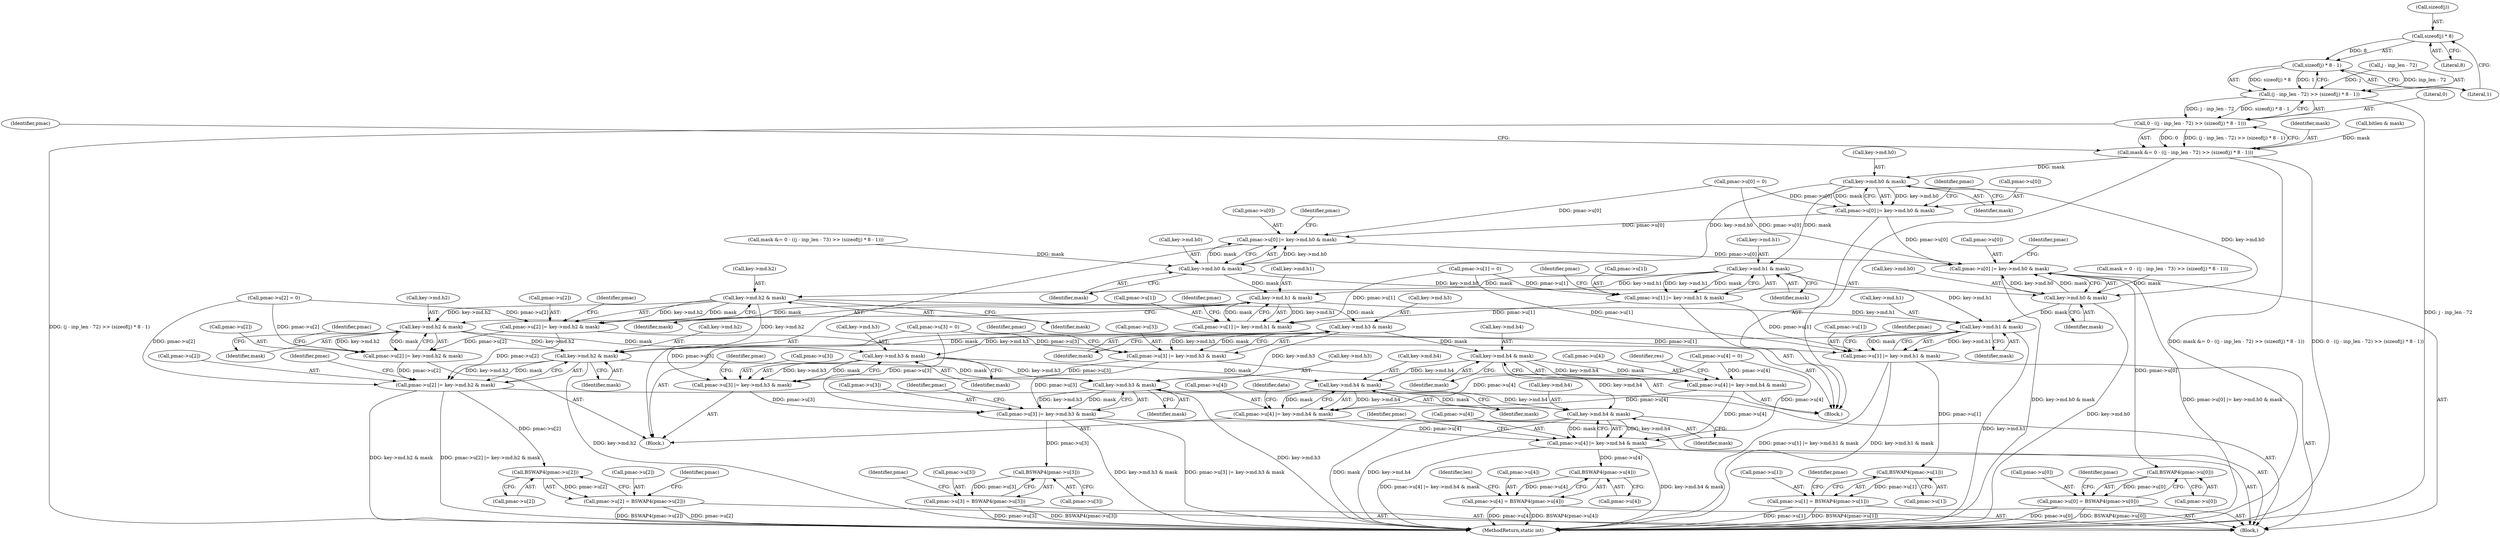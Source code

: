 digraph "0_openssl_68595c0c2886e7942a14f98c17a55a88afb6c292@API" {
"1001066" [label="(Call,sizeof(j) * 8)"];
"1001065" [label="(Call,sizeof(j) * 8 - 1)"];
"1001059" [label="(Call,(j - inp_len - 72) >> (sizeof(j) * 8 - 1))"];
"1001057" [label="(Call,0 - ((j - inp_len - 72) >> (sizeof(j) * 8 - 1)))"];
"1001055" [label="(Call,mask &= 0 - ((j - inp_len - 72) >> (sizeof(j) * 8 - 1)))"];
"1001077" [label="(Call,key->md.h0 & mask)"];
"1001071" [label="(Call,pmac->u[0] |= key->md.h0 & mask)"];
"1001215" [label="(Call,pmac->u[0] |= key->md.h0 & mask)"];
"1001395" [label="(Call,pmac->u[0] |= key->md.h0 & mask)"];
"1001466" [label="(Call,BSWAP4(pmac->u[0]))"];
"1001460" [label="(Call,pmac->u[0] = BSWAP4(pmac->u[0]))"];
"1001090" [label="(Call,key->md.h1 & mask)"];
"1001084" [label="(Call,pmac->u[1] |= key->md.h1 & mask)"];
"1001228" [label="(Call,pmac->u[1] |= key->md.h1 & mask)"];
"1001408" [label="(Call,pmac->u[1] |= key->md.h1 & mask)"];
"1001478" [label="(Call,BSWAP4(pmac->u[1]))"];
"1001472" [label="(Call,pmac->u[1] = BSWAP4(pmac->u[1]))"];
"1001103" [label="(Call,key->md.h2 & mask)"];
"1001097" [label="(Call,pmac->u[2] |= key->md.h2 & mask)"];
"1001241" [label="(Call,pmac->u[2] |= key->md.h2 & mask)"];
"1001421" [label="(Call,pmac->u[2] |= key->md.h2 & mask)"];
"1001490" [label="(Call,BSWAP4(pmac->u[2]))"];
"1001484" [label="(Call,pmac->u[2] = BSWAP4(pmac->u[2]))"];
"1001116" [label="(Call,key->md.h3 & mask)"];
"1001110" [label="(Call,pmac->u[3] |= key->md.h3 & mask)"];
"1001254" [label="(Call,pmac->u[3] |= key->md.h3 & mask)"];
"1001434" [label="(Call,pmac->u[3] |= key->md.h3 & mask)"];
"1001502" [label="(Call,BSWAP4(pmac->u[3]))"];
"1001496" [label="(Call,pmac->u[3] = BSWAP4(pmac->u[3]))"];
"1001129" [label="(Call,key->md.h4 & mask)"];
"1001123" [label="(Call,pmac->u[4] |= key->md.h4 & mask)"];
"1001267" [label="(Call,pmac->u[4] |= key->md.h4 & mask)"];
"1001447" [label="(Call,pmac->u[4] |= key->md.h4 & mask)"];
"1001514" [label="(Call,BSWAP4(pmac->u[4]))"];
"1001508" [label="(Call,pmac->u[4] = BSWAP4(pmac->u[4]))"];
"1001273" [label="(Call,key->md.h4 & mask)"];
"1001453" [label="(Call,key->md.h4 & mask)"];
"1001260" [label="(Call,key->md.h3 & mask)"];
"1001440" [label="(Call,key->md.h3 & mask)"];
"1001247" [label="(Call,key->md.h2 & mask)"];
"1001427" [label="(Call,key->md.h2 & mask)"];
"1001234" [label="(Call,key->md.h1 & mask)"];
"1001414" [label="(Call,key->md.h1 & mask)"];
"1001221" [label="(Call,key->md.h0 & mask)"];
"1001401" [label="(Call,key->md.h0 & mask)"];
"1001427" [label="(Call,key->md.h2 & mask)"];
"1001091" [label="(Call,key->md.h1)"];
"1001463" [label="(Identifier,pmac)"];
"1000915" [label="(Call,pmac->u[0] = 0)"];
"1001056" [label="(Identifier,mask)"];
"1001083" [label="(Identifier,mask)"];
"1001126" [label="(Identifier,pmac)"];
"1001085" [label="(Call,pmac->u[1])"];
"1001129" [label="(Call,key->md.h4 & mask)"];
"1001459" [label="(Identifier,mask)"];
"1001240" [label="(Identifier,mask)"];
"1001270" [label="(Identifier,pmac)"];
"1001274" [label="(Call,key->md.h4)"];
"1001058" [label="(Literal,0)"];
"1001257" [label="(Identifier,pmac)"];
"1001511" [label="(Identifier,pmac)"];
"1001440" [label="(Call,key->md.h3 & mask)"];
"1001235" [label="(Call,key->md.h1)"];
"1001395" [label="(Call,pmac->u[0] |= key->md.h0 & mask)"];
"1001422" [label="(Call,pmac->u[2])"];
"1001467" [label="(Call,pmac->u[0])"];
"1001069" [label="(Literal,8)"];
"1001122" [label="(Identifier,mask)"];
"1001484" [label="(Call,pmac->u[2] = BSWAP4(pmac->u[2]))"];
"1001248" [label="(Call,key->md.h2)"];
"1001415" [label="(Call,key->md.h1)"];
"1001070" [label="(Literal,1)"];
"1001116" [label="(Call,key->md.h3 & mask)"];
"1001104" [label="(Call,key->md.h2)"];
"1001110" [label="(Call,pmac->u[3] |= key->md.h3 & mask)"];
"1001409" [label="(Call,pmac->u[1])"];
"1001124" [label="(Call,pmac->u[4])"];
"1001407" [label="(Identifier,mask)"];
"1001509" [label="(Call,pmac->u[4])"];
"1001087" [label="(Identifier,pmac)"];
"1001396" [label="(Call,pmac->u[0])"];
"1001521" [label="(Identifier,len)"];
"1001433" [label="(Identifier,mask)"];
"1001137" [label="(Identifier,res)"];
"1001281" [label="(Identifier,data)"];
"1001472" [label="(Call,pmac->u[1] = BSWAP4(pmac->u[1]))"];
"1001515" [label="(Call,pmac->u[4])"];
"1001229" [label="(Call,pmac->u[1])"];
"1001123" [label="(Call,pmac->u[4] |= key->md.h4 & mask)"];
"1001441" [label="(Call,key->md.h3)"];
"1001097" [label="(Call,pmac->u[2] |= key->md.h2 & mask)"];
"1001408" [label="(Call,pmac->u[1] |= key->md.h1 & mask)"];
"1001475" [label="(Identifier,pmac)"];
"1001479" [label="(Call,pmac->u[1])"];
"1001487" [label="(Identifier,pmac)"];
"1001084" [label="(Call,pmac->u[1] |= key->md.h1 & mask)"];
"1001454" [label="(Call,key->md.h4)"];
"1001077" [label="(Call,key->md.h0 & mask)"];
"1001434" [label="(Call,pmac->u[3] |= key->md.h3 & mask)"];
"1001435" [label="(Call,pmac->u[3])"];
"1001242" [label="(Call,pmac->u[2])"];
"1001450" [label="(Identifier,pmac)"];
"1001401" [label="(Call,key->md.h0 & mask)"];
"1001216" [label="(Call,pmac->u[0])"];
"1001231" [label="(Identifier,pmac)"];
"1001466" [label="(Call,BSWAP4(pmac->u[0]))"];
"1001078" [label="(Call,key->md.h0)"];
"1001460" [label="(Call,pmac->u[0] = BSWAP4(pmac->u[0]))"];
"1001059" [label="(Call,(j - inp_len - 72) >> (sizeof(j) * 8 - 1))"];
"1001045" [label="(Call,bitlen & mask)"];
"1001971" [label="(MethodReturn,static int)"];
"1001490" [label="(Call,BSWAP4(pmac->u[2]))"];
"1001117" [label="(Call,key->md.h3)"];
"1001199" [label="(Call,mask &= 0 - ((j - inp_len - 73) >> (sizeof(j) * 8 - 1)))"];
"1001255" [label="(Call,pmac->u[3])"];
"1001055" [label="(Call,mask &= 0 - ((j - inp_len - 72) >> (sizeof(j) * 8 - 1)))"];
"1001428" [label="(Call,key->md.h2)"];
"1001065" [label="(Call,sizeof(j) * 8 - 1)"];
"1001379" [label="(Call,mask = 0 - ((j - inp_len - 73) >> (sizeof(j) * 8 - 1)))"];
"1001060" [label="(Call,j - inp_len - 72)"];
"1001491" [label="(Call,pmac->u[2])"];
"1001266" [label="(Identifier,mask)"];
"1001503" [label="(Call,pmac->u[3])"];
"1001420" [label="(Identifier,mask)"];
"1001424" [label="(Identifier,pmac)"];
"1000922" [label="(Call,pmac->u[1] = 0)"];
"1001057" [label="(Call,0 - ((j - inp_len - 72) >> (sizeof(j) * 8 - 1)))"];
"1001261" [label="(Call,key->md.h3)"];
"1001402" [label="(Call,key->md.h0)"];
"1001497" [label="(Call,pmac->u[3])"];
"1001135" [label="(Identifier,mask)"];
"1001461" [label="(Call,pmac->u[0])"];
"1001164" [label="(Block,)"];
"1001485" [label="(Call,pmac->u[2])"];
"1001273" [label="(Call,key->md.h4 & mask)"];
"1000453" [label="(Block,)"];
"1001247" [label="(Call,key->md.h2 & mask)"];
"1001111" [label="(Call,pmac->u[3])"];
"1001227" [label="(Identifier,mask)"];
"1001100" [label="(Identifier,pmac)"];
"1001066" [label="(Call,sizeof(j) * 8)"];
"1001234" [label="(Call,key->md.h1 & mask)"];
"1000936" [label="(Call,pmac->u[3] = 0)"];
"1001453" [label="(Call,key->md.h4 & mask)"];
"1001447" [label="(Call,pmac->u[4] |= key->md.h4 & mask)"];
"1001496" [label="(Call,pmac->u[3] = BSWAP4(pmac->u[3]))"];
"1001473" [label="(Call,pmac->u[1])"];
"1001072" [label="(Call,pmac->u[0])"];
"1001096" [label="(Identifier,mask)"];
"1001222" [label="(Call,key->md.h0)"];
"1001437" [label="(Identifier,pmac)"];
"1001103" [label="(Call,key->md.h2 & mask)"];
"1001478" [label="(Call,BSWAP4(pmac->u[1]))"];
"1001109" [label="(Identifier,mask)"];
"1001071" [label="(Call,pmac->u[0] |= key->md.h0 & mask)"];
"1001130" [label="(Call,key->md.h4)"];
"1001098" [label="(Call,pmac->u[2])"];
"1001260" [label="(Call,key->md.h3 & mask)"];
"1000967" [label="(Block,)"];
"1001228" [label="(Call,pmac->u[1] |= key->md.h1 & mask)"];
"1001448" [label="(Call,pmac->u[4])"];
"1001067" [label="(Call,sizeof(j))"];
"1001279" [label="(Identifier,mask)"];
"1001414" [label="(Call,key->md.h1 & mask)"];
"1001090" [label="(Call,key->md.h1 & mask)"];
"1001215" [label="(Call,pmac->u[0] |= key->md.h0 & mask)"];
"1001253" [label="(Identifier,mask)"];
"1001411" [label="(Identifier,pmac)"];
"1001254" [label="(Call,pmac->u[3] |= key->md.h3 & mask)"];
"1001268" [label="(Call,pmac->u[4])"];
"1001421" [label="(Call,pmac->u[2] |= key->md.h2 & mask)"];
"1000943" [label="(Call,pmac->u[4] = 0)"];
"1001446" [label="(Identifier,mask)"];
"1001499" [label="(Identifier,pmac)"];
"1001508" [label="(Call,pmac->u[4] = BSWAP4(pmac->u[4]))"];
"1000929" [label="(Call,pmac->u[2] = 0)"];
"1001267" [label="(Call,pmac->u[4] |= key->md.h4 & mask)"];
"1001113" [label="(Identifier,pmac)"];
"1001074" [label="(Identifier,pmac)"];
"1001502" [label="(Call,BSWAP4(pmac->u[3]))"];
"1001221" [label="(Call,key->md.h0 & mask)"];
"1001514" [label="(Call,BSWAP4(pmac->u[4]))"];
"1001244" [label="(Identifier,pmac)"];
"1001241" [label="(Call,pmac->u[2] |= key->md.h2 & mask)"];
"1001066" -> "1001065"  [label="AST: "];
"1001066" -> "1001069"  [label="CFG: "];
"1001067" -> "1001066"  [label="AST: "];
"1001069" -> "1001066"  [label="AST: "];
"1001070" -> "1001066"  [label="CFG: "];
"1001066" -> "1001065"  [label="DDG: 8"];
"1001065" -> "1001059"  [label="AST: "];
"1001065" -> "1001070"  [label="CFG: "];
"1001070" -> "1001065"  [label="AST: "];
"1001059" -> "1001065"  [label="CFG: "];
"1001065" -> "1001059"  [label="DDG: sizeof(j) * 8"];
"1001065" -> "1001059"  [label="DDG: 1"];
"1001059" -> "1001057"  [label="AST: "];
"1001060" -> "1001059"  [label="AST: "];
"1001057" -> "1001059"  [label="CFG: "];
"1001059" -> "1001971"  [label="DDG: j - inp_len - 72"];
"1001059" -> "1001057"  [label="DDG: j - inp_len - 72"];
"1001059" -> "1001057"  [label="DDG: sizeof(j) * 8 - 1"];
"1001060" -> "1001059"  [label="DDG: j"];
"1001060" -> "1001059"  [label="DDG: inp_len - 72"];
"1001057" -> "1001055"  [label="AST: "];
"1001058" -> "1001057"  [label="AST: "];
"1001055" -> "1001057"  [label="CFG: "];
"1001057" -> "1001971"  [label="DDG: (j - inp_len - 72) >> (sizeof(j) * 8 - 1)"];
"1001057" -> "1001055"  [label="DDG: 0"];
"1001057" -> "1001055"  [label="DDG: (j - inp_len - 72) >> (sizeof(j) * 8 - 1)"];
"1001055" -> "1000967"  [label="AST: "];
"1001056" -> "1001055"  [label="AST: "];
"1001074" -> "1001055"  [label="CFG: "];
"1001055" -> "1001971"  [label="DDG: mask &= 0 - ((j - inp_len - 72) >> (sizeof(j) * 8 - 1))"];
"1001055" -> "1001971"  [label="DDG: 0 - ((j - inp_len - 72) >> (sizeof(j) * 8 - 1))"];
"1001045" -> "1001055"  [label="DDG: mask"];
"1001055" -> "1001077"  [label="DDG: mask"];
"1001077" -> "1001071"  [label="AST: "];
"1001077" -> "1001083"  [label="CFG: "];
"1001078" -> "1001077"  [label="AST: "];
"1001083" -> "1001077"  [label="AST: "];
"1001071" -> "1001077"  [label="CFG: "];
"1001077" -> "1001071"  [label="DDG: key->md.h0"];
"1001077" -> "1001071"  [label="DDG: mask"];
"1001077" -> "1001090"  [label="DDG: mask"];
"1001077" -> "1001221"  [label="DDG: key->md.h0"];
"1001077" -> "1001401"  [label="DDG: key->md.h0"];
"1001071" -> "1000967"  [label="AST: "];
"1001072" -> "1001071"  [label="AST: "];
"1001087" -> "1001071"  [label="CFG: "];
"1000915" -> "1001071"  [label="DDG: pmac->u[0]"];
"1001071" -> "1001215"  [label="DDG: pmac->u[0]"];
"1001071" -> "1001395"  [label="DDG: pmac->u[0]"];
"1001215" -> "1001164"  [label="AST: "];
"1001215" -> "1001221"  [label="CFG: "];
"1001216" -> "1001215"  [label="AST: "];
"1001221" -> "1001215"  [label="AST: "];
"1001231" -> "1001215"  [label="CFG: "];
"1000915" -> "1001215"  [label="DDG: pmac->u[0]"];
"1001221" -> "1001215"  [label="DDG: key->md.h0"];
"1001221" -> "1001215"  [label="DDG: mask"];
"1001215" -> "1001395"  [label="DDG: pmac->u[0]"];
"1001395" -> "1000453"  [label="AST: "];
"1001395" -> "1001401"  [label="CFG: "];
"1001396" -> "1001395"  [label="AST: "];
"1001401" -> "1001395"  [label="AST: "];
"1001411" -> "1001395"  [label="CFG: "];
"1001395" -> "1001971"  [label="DDG: pmac->u[0] |= key->md.h0 & mask"];
"1001395" -> "1001971"  [label="DDG: key->md.h0 & mask"];
"1000915" -> "1001395"  [label="DDG: pmac->u[0]"];
"1001401" -> "1001395"  [label="DDG: key->md.h0"];
"1001401" -> "1001395"  [label="DDG: mask"];
"1001395" -> "1001466"  [label="DDG: pmac->u[0]"];
"1001466" -> "1001460"  [label="AST: "];
"1001466" -> "1001467"  [label="CFG: "];
"1001467" -> "1001466"  [label="AST: "];
"1001460" -> "1001466"  [label="CFG: "];
"1001466" -> "1001460"  [label="DDG: pmac->u[0]"];
"1001460" -> "1000453"  [label="AST: "];
"1001461" -> "1001460"  [label="AST: "];
"1001475" -> "1001460"  [label="CFG: "];
"1001460" -> "1001971"  [label="DDG: pmac->u[0]"];
"1001460" -> "1001971"  [label="DDG: BSWAP4(pmac->u[0])"];
"1001090" -> "1001084"  [label="AST: "];
"1001090" -> "1001096"  [label="CFG: "];
"1001091" -> "1001090"  [label="AST: "];
"1001096" -> "1001090"  [label="AST: "];
"1001084" -> "1001090"  [label="CFG: "];
"1001090" -> "1001084"  [label="DDG: key->md.h1"];
"1001090" -> "1001084"  [label="DDG: mask"];
"1001090" -> "1001103"  [label="DDG: mask"];
"1001090" -> "1001234"  [label="DDG: key->md.h1"];
"1001090" -> "1001414"  [label="DDG: key->md.h1"];
"1001084" -> "1000967"  [label="AST: "];
"1001085" -> "1001084"  [label="AST: "];
"1001100" -> "1001084"  [label="CFG: "];
"1000922" -> "1001084"  [label="DDG: pmac->u[1]"];
"1001084" -> "1001228"  [label="DDG: pmac->u[1]"];
"1001084" -> "1001408"  [label="DDG: pmac->u[1]"];
"1001228" -> "1001164"  [label="AST: "];
"1001228" -> "1001234"  [label="CFG: "];
"1001229" -> "1001228"  [label="AST: "];
"1001234" -> "1001228"  [label="AST: "];
"1001244" -> "1001228"  [label="CFG: "];
"1000922" -> "1001228"  [label="DDG: pmac->u[1]"];
"1001234" -> "1001228"  [label="DDG: key->md.h1"];
"1001234" -> "1001228"  [label="DDG: mask"];
"1001228" -> "1001408"  [label="DDG: pmac->u[1]"];
"1001408" -> "1000453"  [label="AST: "];
"1001408" -> "1001414"  [label="CFG: "];
"1001409" -> "1001408"  [label="AST: "];
"1001414" -> "1001408"  [label="AST: "];
"1001424" -> "1001408"  [label="CFG: "];
"1001408" -> "1001971"  [label="DDG: pmac->u[1] |= key->md.h1 & mask"];
"1001408" -> "1001971"  [label="DDG: key->md.h1 & mask"];
"1000922" -> "1001408"  [label="DDG: pmac->u[1]"];
"1001414" -> "1001408"  [label="DDG: key->md.h1"];
"1001414" -> "1001408"  [label="DDG: mask"];
"1001408" -> "1001478"  [label="DDG: pmac->u[1]"];
"1001478" -> "1001472"  [label="AST: "];
"1001478" -> "1001479"  [label="CFG: "];
"1001479" -> "1001478"  [label="AST: "];
"1001472" -> "1001478"  [label="CFG: "];
"1001478" -> "1001472"  [label="DDG: pmac->u[1]"];
"1001472" -> "1000453"  [label="AST: "];
"1001473" -> "1001472"  [label="AST: "];
"1001487" -> "1001472"  [label="CFG: "];
"1001472" -> "1001971"  [label="DDG: pmac->u[1]"];
"1001472" -> "1001971"  [label="DDG: BSWAP4(pmac->u[1])"];
"1001103" -> "1001097"  [label="AST: "];
"1001103" -> "1001109"  [label="CFG: "];
"1001104" -> "1001103"  [label="AST: "];
"1001109" -> "1001103"  [label="AST: "];
"1001097" -> "1001103"  [label="CFG: "];
"1001103" -> "1001097"  [label="DDG: key->md.h2"];
"1001103" -> "1001097"  [label="DDG: mask"];
"1001103" -> "1001116"  [label="DDG: mask"];
"1001103" -> "1001247"  [label="DDG: key->md.h2"];
"1001103" -> "1001427"  [label="DDG: key->md.h2"];
"1001097" -> "1000967"  [label="AST: "];
"1001098" -> "1001097"  [label="AST: "];
"1001113" -> "1001097"  [label="CFG: "];
"1000929" -> "1001097"  [label="DDG: pmac->u[2]"];
"1001097" -> "1001241"  [label="DDG: pmac->u[2]"];
"1001097" -> "1001421"  [label="DDG: pmac->u[2]"];
"1001241" -> "1001164"  [label="AST: "];
"1001241" -> "1001247"  [label="CFG: "];
"1001242" -> "1001241"  [label="AST: "];
"1001247" -> "1001241"  [label="AST: "];
"1001257" -> "1001241"  [label="CFG: "];
"1000929" -> "1001241"  [label="DDG: pmac->u[2]"];
"1001247" -> "1001241"  [label="DDG: key->md.h2"];
"1001247" -> "1001241"  [label="DDG: mask"];
"1001241" -> "1001421"  [label="DDG: pmac->u[2]"];
"1001421" -> "1000453"  [label="AST: "];
"1001421" -> "1001427"  [label="CFG: "];
"1001422" -> "1001421"  [label="AST: "];
"1001427" -> "1001421"  [label="AST: "];
"1001437" -> "1001421"  [label="CFG: "];
"1001421" -> "1001971"  [label="DDG: key->md.h2 & mask"];
"1001421" -> "1001971"  [label="DDG: pmac->u[2] |= key->md.h2 & mask"];
"1000929" -> "1001421"  [label="DDG: pmac->u[2]"];
"1001427" -> "1001421"  [label="DDG: key->md.h2"];
"1001427" -> "1001421"  [label="DDG: mask"];
"1001421" -> "1001490"  [label="DDG: pmac->u[2]"];
"1001490" -> "1001484"  [label="AST: "];
"1001490" -> "1001491"  [label="CFG: "];
"1001491" -> "1001490"  [label="AST: "];
"1001484" -> "1001490"  [label="CFG: "];
"1001490" -> "1001484"  [label="DDG: pmac->u[2]"];
"1001484" -> "1000453"  [label="AST: "];
"1001485" -> "1001484"  [label="AST: "];
"1001499" -> "1001484"  [label="CFG: "];
"1001484" -> "1001971"  [label="DDG: BSWAP4(pmac->u[2])"];
"1001484" -> "1001971"  [label="DDG: pmac->u[2]"];
"1001116" -> "1001110"  [label="AST: "];
"1001116" -> "1001122"  [label="CFG: "];
"1001117" -> "1001116"  [label="AST: "];
"1001122" -> "1001116"  [label="AST: "];
"1001110" -> "1001116"  [label="CFG: "];
"1001116" -> "1001110"  [label="DDG: key->md.h3"];
"1001116" -> "1001110"  [label="DDG: mask"];
"1001116" -> "1001129"  [label="DDG: mask"];
"1001116" -> "1001260"  [label="DDG: key->md.h3"];
"1001116" -> "1001440"  [label="DDG: key->md.h3"];
"1001110" -> "1000967"  [label="AST: "];
"1001111" -> "1001110"  [label="AST: "];
"1001126" -> "1001110"  [label="CFG: "];
"1000936" -> "1001110"  [label="DDG: pmac->u[3]"];
"1001110" -> "1001254"  [label="DDG: pmac->u[3]"];
"1001110" -> "1001434"  [label="DDG: pmac->u[3]"];
"1001254" -> "1001164"  [label="AST: "];
"1001254" -> "1001260"  [label="CFG: "];
"1001255" -> "1001254"  [label="AST: "];
"1001260" -> "1001254"  [label="AST: "];
"1001270" -> "1001254"  [label="CFG: "];
"1000936" -> "1001254"  [label="DDG: pmac->u[3]"];
"1001260" -> "1001254"  [label="DDG: key->md.h3"];
"1001260" -> "1001254"  [label="DDG: mask"];
"1001254" -> "1001434"  [label="DDG: pmac->u[3]"];
"1001434" -> "1000453"  [label="AST: "];
"1001434" -> "1001440"  [label="CFG: "];
"1001435" -> "1001434"  [label="AST: "];
"1001440" -> "1001434"  [label="AST: "];
"1001450" -> "1001434"  [label="CFG: "];
"1001434" -> "1001971"  [label="DDG: key->md.h3 & mask"];
"1001434" -> "1001971"  [label="DDG: pmac->u[3] |= key->md.h3 & mask"];
"1000936" -> "1001434"  [label="DDG: pmac->u[3]"];
"1001440" -> "1001434"  [label="DDG: key->md.h3"];
"1001440" -> "1001434"  [label="DDG: mask"];
"1001434" -> "1001502"  [label="DDG: pmac->u[3]"];
"1001502" -> "1001496"  [label="AST: "];
"1001502" -> "1001503"  [label="CFG: "];
"1001503" -> "1001502"  [label="AST: "];
"1001496" -> "1001502"  [label="CFG: "];
"1001502" -> "1001496"  [label="DDG: pmac->u[3]"];
"1001496" -> "1000453"  [label="AST: "];
"1001497" -> "1001496"  [label="AST: "];
"1001511" -> "1001496"  [label="CFG: "];
"1001496" -> "1001971"  [label="DDG: pmac->u[3]"];
"1001496" -> "1001971"  [label="DDG: BSWAP4(pmac->u[3])"];
"1001129" -> "1001123"  [label="AST: "];
"1001129" -> "1001135"  [label="CFG: "];
"1001130" -> "1001129"  [label="AST: "];
"1001135" -> "1001129"  [label="AST: "];
"1001123" -> "1001129"  [label="CFG: "];
"1001129" -> "1001123"  [label="DDG: key->md.h4"];
"1001129" -> "1001123"  [label="DDG: mask"];
"1001129" -> "1001273"  [label="DDG: key->md.h4"];
"1001129" -> "1001453"  [label="DDG: key->md.h4"];
"1001123" -> "1000967"  [label="AST: "];
"1001124" -> "1001123"  [label="AST: "];
"1001137" -> "1001123"  [label="CFG: "];
"1000943" -> "1001123"  [label="DDG: pmac->u[4]"];
"1001123" -> "1001267"  [label="DDG: pmac->u[4]"];
"1001123" -> "1001447"  [label="DDG: pmac->u[4]"];
"1001267" -> "1001164"  [label="AST: "];
"1001267" -> "1001273"  [label="CFG: "];
"1001268" -> "1001267"  [label="AST: "];
"1001273" -> "1001267"  [label="AST: "];
"1001281" -> "1001267"  [label="CFG: "];
"1000943" -> "1001267"  [label="DDG: pmac->u[4]"];
"1001273" -> "1001267"  [label="DDG: key->md.h4"];
"1001273" -> "1001267"  [label="DDG: mask"];
"1001267" -> "1001447"  [label="DDG: pmac->u[4]"];
"1001447" -> "1000453"  [label="AST: "];
"1001447" -> "1001453"  [label="CFG: "];
"1001448" -> "1001447"  [label="AST: "];
"1001453" -> "1001447"  [label="AST: "];
"1001463" -> "1001447"  [label="CFG: "];
"1001447" -> "1001971"  [label="DDG: key->md.h4 & mask"];
"1001447" -> "1001971"  [label="DDG: pmac->u[4] |= key->md.h4 & mask"];
"1000943" -> "1001447"  [label="DDG: pmac->u[4]"];
"1001453" -> "1001447"  [label="DDG: key->md.h4"];
"1001453" -> "1001447"  [label="DDG: mask"];
"1001447" -> "1001514"  [label="DDG: pmac->u[4]"];
"1001514" -> "1001508"  [label="AST: "];
"1001514" -> "1001515"  [label="CFG: "];
"1001515" -> "1001514"  [label="AST: "];
"1001508" -> "1001514"  [label="CFG: "];
"1001514" -> "1001508"  [label="DDG: pmac->u[4]"];
"1001508" -> "1000453"  [label="AST: "];
"1001509" -> "1001508"  [label="AST: "];
"1001521" -> "1001508"  [label="CFG: "];
"1001508" -> "1001971"  [label="DDG: pmac->u[4]"];
"1001508" -> "1001971"  [label="DDG: BSWAP4(pmac->u[4])"];
"1001273" -> "1001279"  [label="CFG: "];
"1001274" -> "1001273"  [label="AST: "];
"1001279" -> "1001273"  [label="AST: "];
"1001260" -> "1001273"  [label="DDG: mask"];
"1001273" -> "1001453"  [label="DDG: key->md.h4"];
"1001453" -> "1001459"  [label="CFG: "];
"1001454" -> "1001453"  [label="AST: "];
"1001459" -> "1001453"  [label="AST: "];
"1001453" -> "1001971"  [label="DDG: mask"];
"1001453" -> "1001971"  [label="DDG: key->md.h4"];
"1001440" -> "1001453"  [label="DDG: mask"];
"1001260" -> "1001266"  [label="CFG: "];
"1001261" -> "1001260"  [label="AST: "];
"1001266" -> "1001260"  [label="AST: "];
"1001247" -> "1001260"  [label="DDG: mask"];
"1001260" -> "1001440"  [label="DDG: key->md.h3"];
"1001440" -> "1001446"  [label="CFG: "];
"1001441" -> "1001440"  [label="AST: "];
"1001446" -> "1001440"  [label="AST: "];
"1001440" -> "1001971"  [label="DDG: key->md.h3"];
"1001427" -> "1001440"  [label="DDG: mask"];
"1001247" -> "1001253"  [label="CFG: "];
"1001248" -> "1001247"  [label="AST: "];
"1001253" -> "1001247"  [label="AST: "];
"1001234" -> "1001247"  [label="DDG: mask"];
"1001247" -> "1001427"  [label="DDG: key->md.h2"];
"1001427" -> "1001433"  [label="CFG: "];
"1001428" -> "1001427"  [label="AST: "];
"1001433" -> "1001427"  [label="AST: "];
"1001427" -> "1001971"  [label="DDG: key->md.h2"];
"1001414" -> "1001427"  [label="DDG: mask"];
"1001234" -> "1001240"  [label="CFG: "];
"1001235" -> "1001234"  [label="AST: "];
"1001240" -> "1001234"  [label="AST: "];
"1001221" -> "1001234"  [label="DDG: mask"];
"1001234" -> "1001414"  [label="DDG: key->md.h1"];
"1001414" -> "1001420"  [label="CFG: "];
"1001415" -> "1001414"  [label="AST: "];
"1001420" -> "1001414"  [label="AST: "];
"1001414" -> "1001971"  [label="DDG: key->md.h1"];
"1001401" -> "1001414"  [label="DDG: mask"];
"1001221" -> "1001227"  [label="CFG: "];
"1001222" -> "1001221"  [label="AST: "];
"1001227" -> "1001221"  [label="AST: "];
"1001199" -> "1001221"  [label="DDG: mask"];
"1001221" -> "1001401"  [label="DDG: key->md.h0"];
"1001401" -> "1001407"  [label="CFG: "];
"1001402" -> "1001401"  [label="AST: "];
"1001407" -> "1001401"  [label="AST: "];
"1001401" -> "1001971"  [label="DDG: key->md.h0"];
"1001379" -> "1001401"  [label="DDG: mask"];
}
